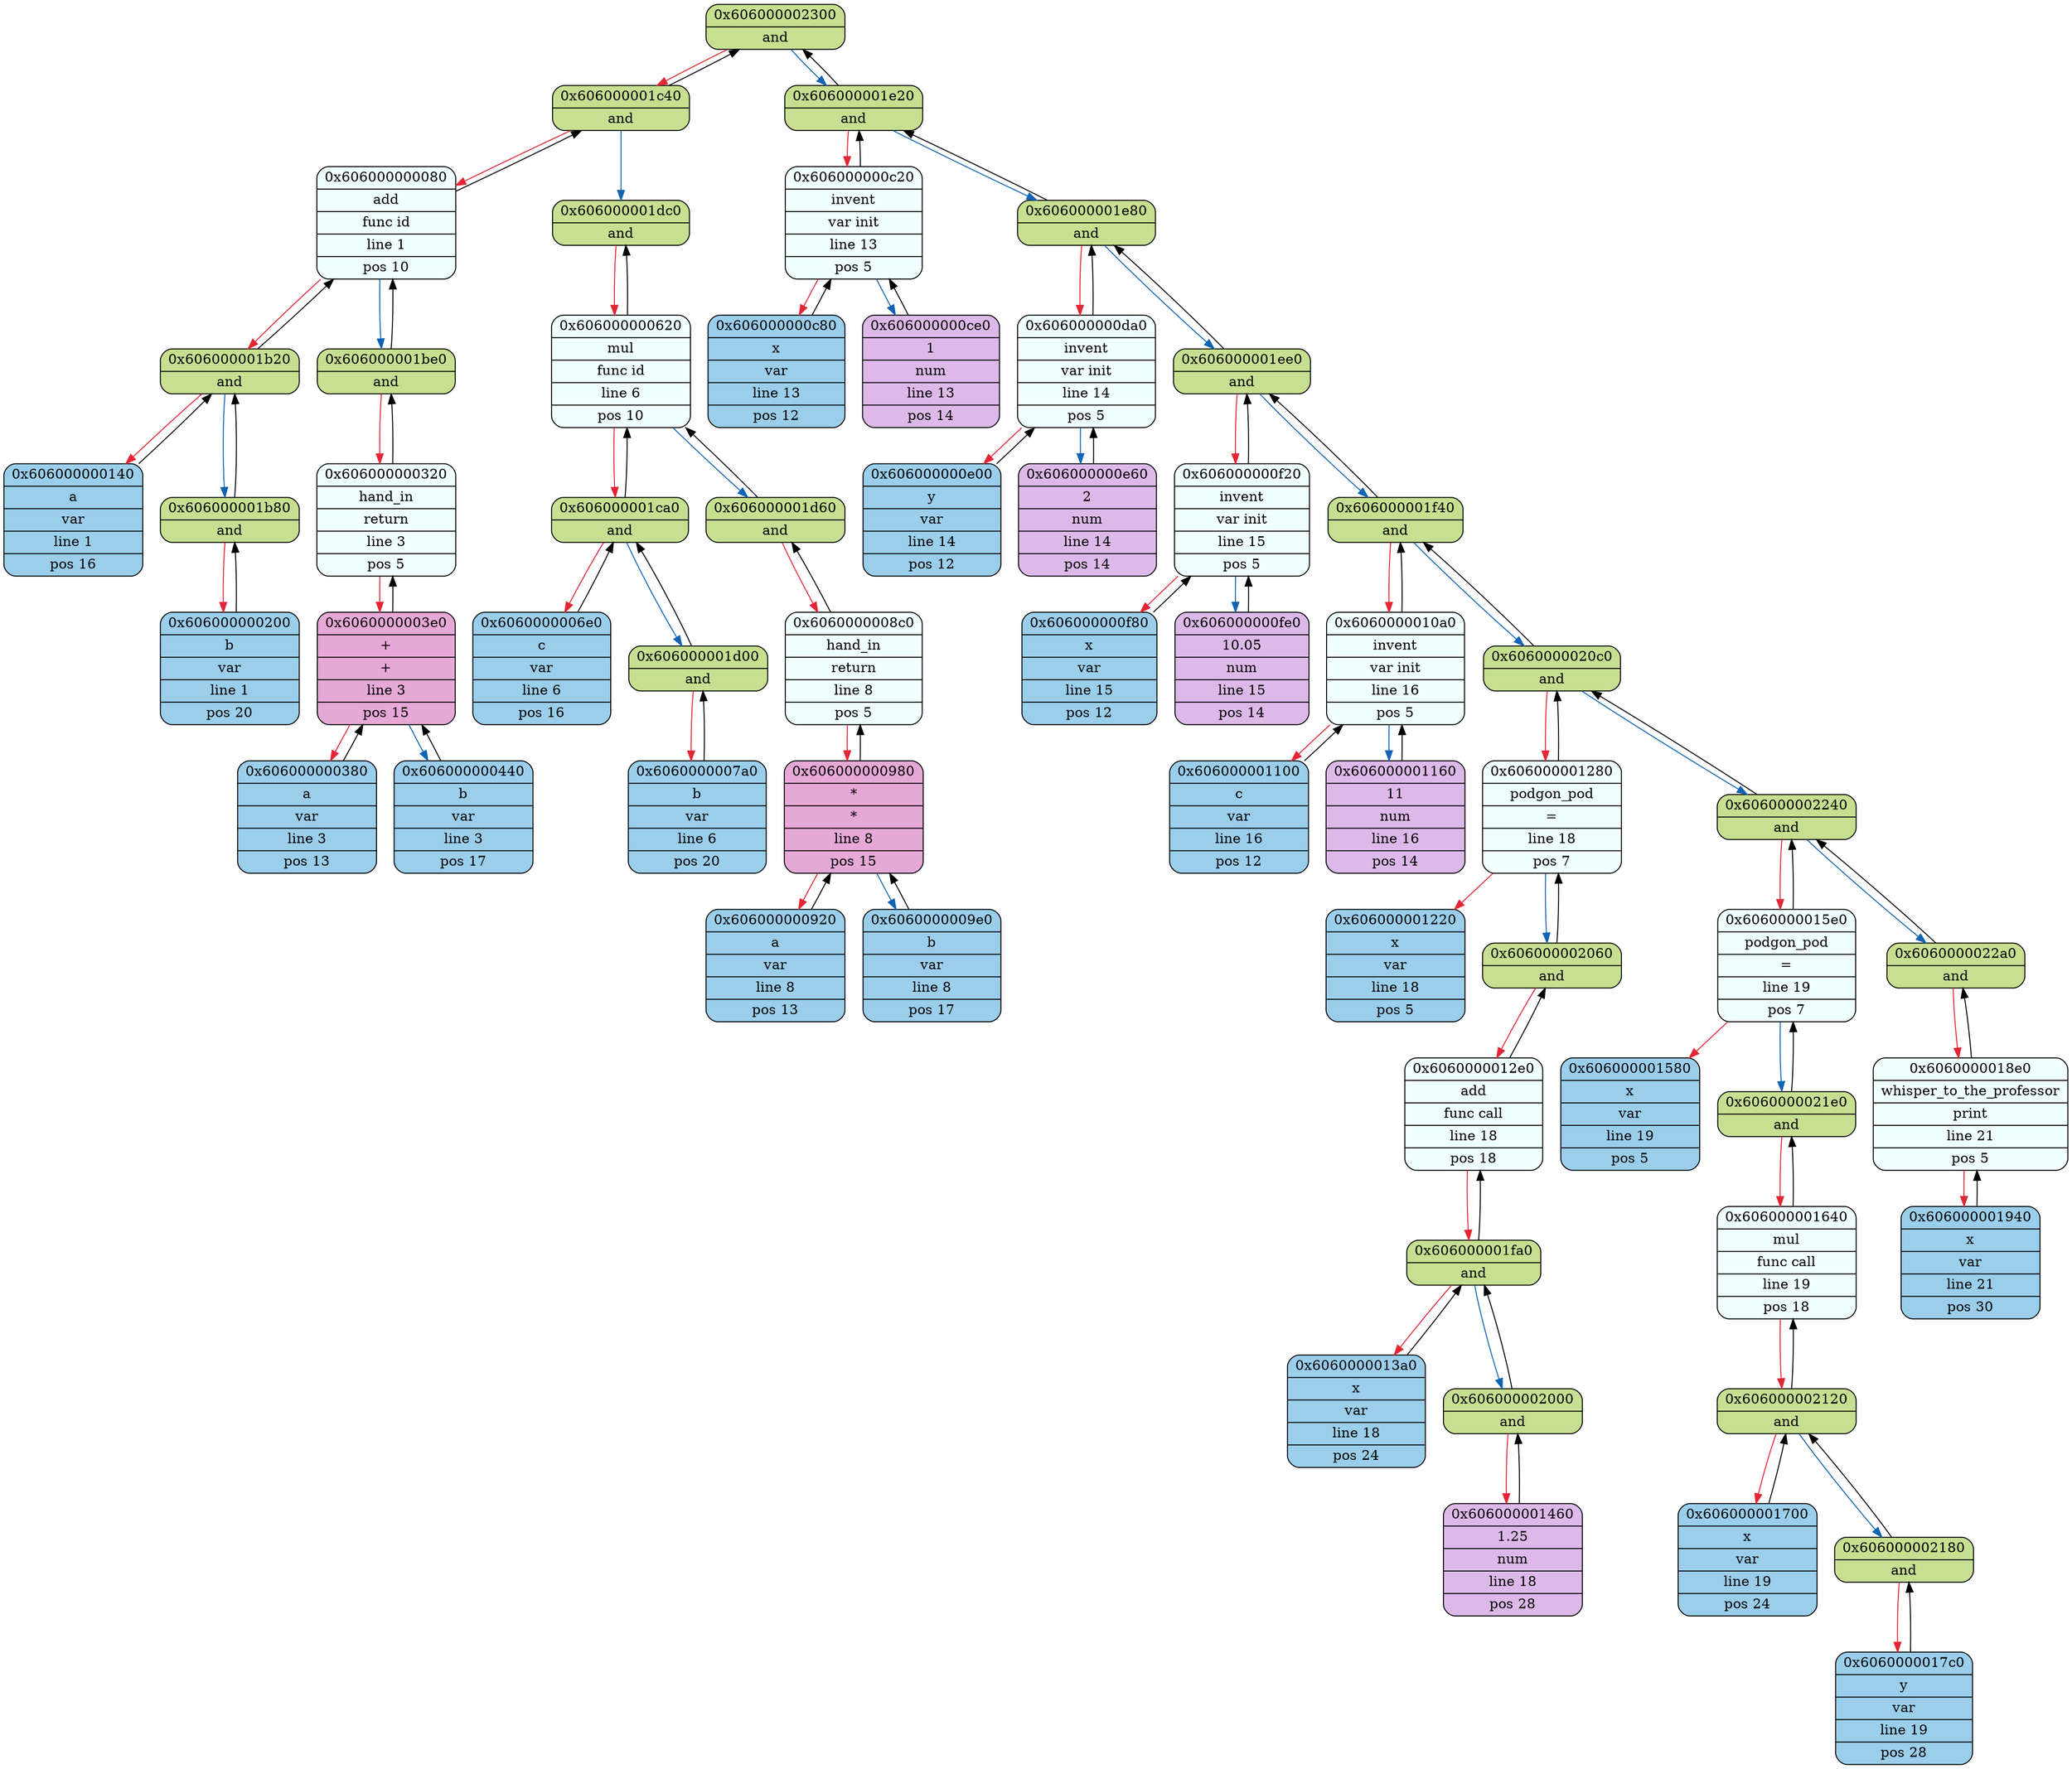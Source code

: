 digraph
{
    node_0x606000002300[shape = Mrecord, label = "{{0x606000002300} | {and}}", style = "filled", fillcolor = "#C6DF90"];
    node_0x606000001c40[shape = Mrecord, label = "{{0x606000001c40} | {and}}", style = "filled", fillcolor = "#C6DF90"];
    node_0x606000000080[shape = Mrecord, label = "{{0x606000000080} | {add} | {func id} | {line 1} | {pos 10}}", style = "filled", fillcolor = "#F0FFFF"];
    node_0x606000001b20[shape = Mrecord, label = "{{0x606000001b20} | {and}}", style = "filled", fillcolor = "#C6DF90"];
    node_0x606000000140[shape = Mrecord, label = "{{0x606000000140} | {a} | {var} | {line 1} | {pos 16}}", style = "filled", fillcolor = "#9ACEEB"];
    node_0x606000001b80[shape = Mrecord, label = "{{0x606000001b80} | {and}}", style = "filled", fillcolor = "#C6DF90"];
    node_0x606000000200[shape = Mrecord, label = "{{0x606000000200} | {b} | {var} | {line 1} | {pos 20}}", style = "filled", fillcolor = "#9ACEEB"];
    node_0x606000001be0[shape = Mrecord, label = "{{0x606000001be0} | {and}}", style = "filled", fillcolor = "#C6DF90"];
    node_0x606000000320[shape = Mrecord, label = "{{0x606000000320} | {hand_in} | {return} | {line 3} | {pos 5}}", style = "filled", fillcolor = "#F0FFFF"];
    node_0x6060000003e0[shape = Mrecord, label = "{{0x6060000003e0} | {+} | {+} | {line 3} | {pos 15}}", style = "filled", fillcolor = "#E6A8D7"];
    node_0x606000000380[shape = Mrecord, label = "{{0x606000000380} | {a} | {var} | {line 3} | {pos 13}}", style = "filled", fillcolor = "#9ACEEB"];
    node_0x606000000440[shape = Mrecord, label = "{{0x606000000440} | {b} | {var} | {line 3} | {pos 17}}", style = "filled", fillcolor = "#9ACEEB"];
    node_0x606000001dc0[shape = Mrecord, label = "{{0x606000001dc0} | {and}}", style = "filled", fillcolor = "#C6DF90"];
    node_0x606000000620[shape = Mrecord, label = "{{0x606000000620} | {mul} | {func id} | {line 6} | {pos 10}}", style = "filled", fillcolor = "#F0FFFF"];
    node_0x606000001ca0[shape = Mrecord, label = "{{0x606000001ca0} | {and}}", style = "filled", fillcolor = "#C6DF90"];
    node_0x6060000006e0[shape = Mrecord, label = "{{0x6060000006e0} | {c} | {var} | {line 6} | {pos 16}}", style = "filled", fillcolor = "#9ACEEB"];
    node_0x606000001d00[shape = Mrecord, label = "{{0x606000001d00} | {and}}", style = "filled", fillcolor = "#C6DF90"];
    node_0x6060000007a0[shape = Mrecord, label = "{{0x6060000007a0} | {b} | {var} | {line 6} | {pos 20}}", style = "filled", fillcolor = "#9ACEEB"];
    node_0x606000001d60[shape = Mrecord, label = "{{0x606000001d60} | {and}}", style = "filled", fillcolor = "#C6DF90"];
    node_0x6060000008c0[shape = Mrecord, label = "{{0x6060000008c0} | {hand_in} | {return} | {line 8} | {pos 5}}", style = "filled", fillcolor = "#F0FFFF"];
    node_0x606000000980[shape = Mrecord, label = "{{0x606000000980} | {*} | {*} | {line 8} | {pos 15}}", style = "filled", fillcolor = "#E6A8D7"];
    node_0x606000000920[shape = Mrecord, label = "{{0x606000000920} | {a} | {var} | {line 8} | {pos 13}}", style = "filled", fillcolor = "#9ACEEB"];
    node_0x6060000009e0[shape = Mrecord, label = "{{0x6060000009e0} | {b} | {var} | {line 8} | {pos 17}}", style = "filled", fillcolor = "#9ACEEB"];
    node_0x606000001e20[shape = Mrecord, label = "{{0x606000001e20} | {and}}", style = "filled", fillcolor = "#C6DF90"];
    node_0x606000000c20[shape = Mrecord, label = "{{0x606000000c20} | {invent} | {var init} | {line 13} | {pos 5}}", style = "filled", fillcolor = "#F0FFFF"];
    node_0x606000000c80[shape = Mrecord, label = "{{0x606000000c80} | {x} | {var} | {line 13} | {pos 12}}", style = "filled", fillcolor = "#9ACEEB"];
    node_0x606000000ce0[shape = Mrecord, label = "{{0x606000000ce0} | {1} | {num} | {line 13} | {pos 14}}", style = "filled", fillcolor = "#DDB9E9"];
    node_0x606000001e80[shape = Mrecord, label = "{{0x606000001e80} | {and}}", style = "filled", fillcolor = "#C6DF90"];
    node_0x606000000da0[shape = Mrecord, label = "{{0x606000000da0} | {invent} | {var init} | {line 14} | {pos 5}}", style = "filled", fillcolor = "#F0FFFF"];
    node_0x606000000e00[shape = Mrecord, label = "{{0x606000000e00} | {y} | {var} | {line 14} | {pos 12}}", style = "filled", fillcolor = "#9ACEEB"];
    node_0x606000000e60[shape = Mrecord, label = "{{0x606000000e60} | {2} | {num} | {line 14} | {pos 14}}", style = "filled", fillcolor = "#DDB9E9"];
    node_0x606000001ee0[shape = Mrecord, label = "{{0x606000001ee0} | {and}}", style = "filled", fillcolor = "#C6DF90"];
    node_0x606000000f20[shape = Mrecord, label = "{{0x606000000f20} | {invent} | {var init} | {line 15} | {pos 5}}", style = "filled", fillcolor = "#F0FFFF"];
    node_0x606000000f80[shape = Mrecord, label = "{{0x606000000f80} | {x} | {var} | {line 15} | {pos 12}}", style = "filled", fillcolor = "#9ACEEB"];
    node_0x606000000fe0[shape = Mrecord, label = "{{0x606000000fe0} | {10.05} | {num} | {line 15} | {pos 14}}", style = "filled", fillcolor = "#DDB9E9"];
    node_0x606000001f40[shape = Mrecord, label = "{{0x606000001f40} | {and}}", style = "filled", fillcolor = "#C6DF90"];
    node_0x6060000010a0[shape = Mrecord, label = "{{0x6060000010a0} | {invent} | {var init} | {line 16} | {pos 5}}", style = "filled", fillcolor = "#F0FFFF"];
    node_0x606000001100[shape = Mrecord, label = "{{0x606000001100} | {c} | {var} | {line 16} | {pos 12}}", style = "filled", fillcolor = "#9ACEEB"];
    node_0x606000001160[shape = Mrecord, label = "{{0x606000001160} | {11} | {num} | {line 16} | {pos 14}}", style = "filled", fillcolor = "#DDB9E9"];
    node_0x6060000020c0[shape = Mrecord, label = "{{0x6060000020c0} | {and}}", style = "filled", fillcolor = "#C6DF90"];
    node_0x606000001280[shape = Mrecord, label = "{{0x606000001280} | {podgon_pod} | {=} | {line 18} | {pos 7}}", style = "filled", fillcolor = "#F0FFFF"];
    node_0x606000001220[shape = Mrecord, label = "{{0x606000001220} | {x} | {var} | {line 18} | {pos 5}}", style = "filled", fillcolor = "#9ACEEB"];
    node_0x606000002060[shape = Mrecord, label = "{{0x606000002060} | {and}}", style = "filled", fillcolor = "#C6DF90"];
    node_0x6060000012e0[shape = Mrecord, label = "{{0x6060000012e0} | {add} | {func call} | {line 18} | {pos 18}}", style = "filled", fillcolor = "#F0FFFF"];
    node_0x606000001fa0[shape = Mrecord, label = "{{0x606000001fa0} | {and}}", style = "filled", fillcolor = "#C6DF90"];
    node_0x6060000013a0[shape = Mrecord, label = "{{0x6060000013a0} | {x} | {var} | {line 18} | {pos 24}}", style = "filled", fillcolor = "#9ACEEB"];
    node_0x606000002000[shape = Mrecord, label = "{{0x606000002000} | {and}}", style = "filled", fillcolor = "#C6DF90"];
    node_0x606000001460[shape = Mrecord, label = "{{0x606000001460} | {1.25} | {num} | {line 18} | {pos 28}}", style = "filled", fillcolor = "#DDB9E9"];
    node_0x606000002240[shape = Mrecord, label = "{{0x606000002240} | {and}}", style = "filled", fillcolor = "#C6DF90"];
    node_0x6060000015e0[shape = Mrecord, label = "{{0x6060000015e0} | {podgon_pod} | {=} | {line 19} | {pos 7}}", style = "filled", fillcolor = "#F0FFFF"];
    node_0x606000001580[shape = Mrecord, label = "{{0x606000001580} | {x} | {var} | {line 19} | {pos 5}}", style = "filled", fillcolor = "#9ACEEB"];
    node_0x6060000021e0[shape = Mrecord, label = "{{0x6060000021e0} | {and}}", style = "filled", fillcolor = "#C6DF90"];
    node_0x606000001640[shape = Mrecord, label = "{{0x606000001640} | {mul} | {func call} | {line 19} | {pos 18}}", style = "filled", fillcolor = "#F0FFFF"];
    node_0x606000002120[shape = Mrecord, label = "{{0x606000002120} | {and}}", style = "filled", fillcolor = "#C6DF90"];
    node_0x606000001700[shape = Mrecord, label = "{{0x606000001700} | {x} | {var} | {line 19} | {pos 24}}", style = "filled", fillcolor = "#9ACEEB"];
    node_0x606000002180[shape = Mrecord, label = "{{0x606000002180} | {and}}", style = "filled", fillcolor = "#C6DF90"];
    node_0x6060000017c0[shape = Mrecord, label = "{{0x6060000017c0} | {y} | {var} | {line 19} | {pos 28}}", style = "filled", fillcolor = "#9ACEEB"];
    node_0x6060000022a0[shape = Mrecord, label = "{{0x6060000022a0} | {and}}", style = "filled", fillcolor = "#C6DF90"];
    node_0x6060000018e0[shape = Mrecord, label = "{{0x6060000018e0} | {whisper_to_the_professor} | {print} | {line 21} | {pos 5}}", style = "filled", fillcolor = "#F0FFFF"];
    node_0x606000001940[shape = Mrecord, label = "{{0x606000001940} | {x} | {var} | {line 21} | {pos 30}}", style = "filled", fillcolor = "#9ACEEB"];
    node_0x606000001c40->node_0x606000002300 [color = "#000000"];
    node_0x606000002300->node_0x606000001c40 [color = "#E32636"];
    node_0x606000000080->node_0x606000001c40 [color = "#000000"];
    node_0x606000001c40->node_0x606000000080 [color = "#E32636"];
    node_0x606000001b20->node_0x606000000080 [color = "#000000"];
    node_0x606000000080->node_0x606000001b20 [color = "#E32636"];
    node_0x606000000140->node_0x606000001b20 [color = "#000000"];
    node_0x606000001b20->node_0x606000000140 [color = "#E32636"];
    node_0x606000001b80->node_0x606000001b20 [color = "#000000"];
    node_0x606000001b20->node_0x606000001b80 [color = "#1164B4"];
    node_0x606000000200->node_0x606000001b80 [color = "#000000"];
    node_0x606000001b80->node_0x606000000200 [color = "#E32636"];
    node_0x606000001be0->node_0x606000000080 [color = "#000000"];
    node_0x606000000080->node_0x606000001be0 [color = "#1164B4"];
    node_0x606000000320->node_0x606000001be0 [color = "#000000"];
    node_0x606000001be0->node_0x606000000320 [color = "#E32636"];
    node_0x6060000003e0->node_0x606000000320 [color = "#000000"];
    node_0x606000000320->node_0x6060000003e0 [color = "#E32636"];
    node_0x606000000380->node_0x6060000003e0 [color = "#000000"];
    node_0x6060000003e0->node_0x606000000380 [color = "#E32636"];
    node_0x606000000440->node_0x6060000003e0 [color = "#000000"];
    node_0x6060000003e0->node_0x606000000440 [color = "#1164B4"];
    node_0x606000001c40->node_0x606000001dc0 [color = "#1164B4"];
    node_0x606000000620->node_0x606000001dc0 [color = "#000000"];
    node_0x606000001dc0->node_0x606000000620 [color = "#E32636"];
    node_0x606000001ca0->node_0x606000000620 [color = "#000000"];
    node_0x606000000620->node_0x606000001ca0 [color = "#E32636"];
    node_0x6060000006e0->node_0x606000001ca0 [color = "#000000"];
    node_0x606000001ca0->node_0x6060000006e0 [color = "#E32636"];
    node_0x606000001d00->node_0x606000001ca0 [color = "#000000"];
    node_0x606000001ca0->node_0x606000001d00 [color = "#1164B4"];
    node_0x6060000007a0->node_0x606000001d00 [color = "#000000"];
    node_0x606000001d00->node_0x6060000007a0 [color = "#E32636"];
    node_0x606000001d60->node_0x606000000620 [color = "#000000"];
    node_0x606000000620->node_0x606000001d60 [color = "#1164B4"];
    node_0x6060000008c0->node_0x606000001d60 [color = "#000000"];
    node_0x606000001d60->node_0x6060000008c0 [color = "#E32636"];
    node_0x606000000980->node_0x6060000008c0 [color = "#000000"];
    node_0x6060000008c0->node_0x606000000980 [color = "#E32636"];
    node_0x606000000920->node_0x606000000980 [color = "#000000"];
    node_0x606000000980->node_0x606000000920 [color = "#E32636"];
    node_0x6060000009e0->node_0x606000000980 [color = "#000000"];
    node_0x606000000980->node_0x6060000009e0 [color = "#1164B4"];
    node_0x606000001e20->node_0x606000002300 [color = "#000000"];
    node_0x606000002300->node_0x606000001e20 [color = "#1164B4"];
    node_0x606000000c20->node_0x606000001e20 [color = "#000000"];
    node_0x606000001e20->node_0x606000000c20 [color = "#E32636"];
    node_0x606000000c80->node_0x606000000c20 [color = "#000000"];
    node_0x606000000c20->node_0x606000000c80 [color = "#E32636"];
    node_0x606000000ce0->node_0x606000000c20 [color = "#000000"];
    node_0x606000000c20->node_0x606000000ce0 [color = "#1164B4"];
    node_0x606000001e80->node_0x606000001e20 [color = "#000000"];
    node_0x606000001e20->node_0x606000001e80 [color = "#1164B4"];
    node_0x606000000da0->node_0x606000001e80 [color = "#000000"];
    node_0x606000001e80->node_0x606000000da0 [color = "#E32636"];
    node_0x606000000e00->node_0x606000000da0 [color = "#000000"];
    node_0x606000000da0->node_0x606000000e00 [color = "#E32636"];
    node_0x606000000e60->node_0x606000000da0 [color = "#000000"];
    node_0x606000000da0->node_0x606000000e60 [color = "#1164B4"];
    node_0x606000001ee0->node_0x606000001e80 [color = "#000000"];
    node_0x606000001e80->node_0x606000001ee0 [color = "#1164B4"];
    node_0x606000000f20->node_0x606000001ee0 [color = "#000000"];
    node_0x606000001ee0->node_0x606000000f20 [color = "#E32636"];
    node_0x606000000f80->node_0x606000000f20 [color = "#000000"];
    node_0x606000000f20->node_0x606000000f80 [color = "#E32636"];
    node_0x606000000fe0->node_0x606000000f20 [color = "#000000"];
    node_0x606000000f20->node_0x606000000fe0 [color = "#1164B4"];
    node_0x606000001f40->node_0x606000001ee0 [color = "#000000"];
    node_0x606000001ee0->node_0x606000001f40 [color = "#1164B4"];
    node_0x6060000010a0->node_0x606000001f40 [color = "#000000"];
    node_0x606000001f40->node_0x6060000010a0 [color = "#E32636"];
    node_0x606000001100->node_0x6060000010a0 [color = "#000000"];
    node_0x6060000010a0->node_0x606000001100 [color = "#E32636"];
    node_0x606000001160->node_0x6060000010a0 [color = "#000000"];
    node_0x6060000010a0->node_0x606000001160 [color = "#1164B4"];
    node_0x6060000020c0->node_0x606000001f40 [color = "#000000"];
    node_0x606000001f40->node_0x6060000020c0 [color = "#1164B4"];
    node_0x606000001280->node_0x6060000020c0 [color = "#000000"];
    node_0x6060000020c0->node_0x606000001280 [color = "#E32636"];
    node_0x606000001280->node_0x606000001220 [color = "#E32636"];
    node_0x606000002060->node_0x606000001280 [color = "#000000"];
    node_0x606000001280->node_0x606000002060 [color = "#1164B4"];
    node_0x6060000012e0->node_0x606000002060 [color = "#000000"];
    node_0x606000002060->node_0x6060000012e0 [color = "#E32636"];
    node_0x606000001fa0->node_0x6060000012e0 [color = "#000000"];
    node_0x6060000012e0->node_0x606000001fa0 [color = "#E32636"];
    node_0x6060000013a0->node_0x606000001fa0 [color = "#000000"];
    node_0x606000001fa0->node_0x6060000013a0 [color = "#E32636"];
    node_0x606000002000->node_0x606000001fa0 [color = "#000000"];
    node_0x606000001fa0->node_0x606000002000 [color = "#1164B4"];
    node_0x606000001460->node_0x606000002000 [color = "#000000"];
    node_0x606000002000->node_0x606000001460 [color = "#E32636"];
    node_0x606000002240->node_0x6060000020c0 [color = "#000000"];
    node_0x6060000020c0->node_0x606000002240 [color = "#1164B4"];
    node_0x6060000015e0->node_0x606000002240 [color = "#000000"];
    node_0x606000002240->node_0x6060000015e0 [color = "#E32636"];
    node_0x6060000015e0->node_0x606000001580 [color = "#E32636"];
    node_0x6060000021e0->node_0x6060000015e0 [color = "#000000"];
    node_0x6060000015e0->node_0x6060000021e0 [color = "#1164B4"];
    node_0x606000001640->node_0x6060000021e0 [color = "#000000"];
    node_0x6060000021e0->node_0x606000001640 [color = "#E32636"];
    node_0x606000002120->node_0x606000001640 [color = "#000000"];
    node_0x606000001640->node_0x606000002120 [color = "#E32636"];
    node_0x606000001700->node_0x606000002120 [color = "#000000"];
    node_0x606000002120->node_0x606000001700 [color = "#E32636"];
    node_0x606000002180->node_0x606000002120 [color = "#000000"];
    node_0x606000002120->node_0x606000002180 [color = "#1164B4"];
    node_0x6060000017c0->node_0x606000002180 [color = "#000000"];
    node_0x606000002180->node_0x6060000017c0 [color = "#E32636"];
    node_0x6060000022a0->node_0x606000002240 [color = "#000000"];
    node_0x606000002240->node_0x6060000022a0 [color = "#1164B4"];
    node_0x6060000018e0->node_0x6060000022a0 [color = "#000000"];
    node_0x6060000022a0->node_0x6060000018e0 [color = "#E32636"];
    node_0x606000001940->node_0x6060000018e0 [color = "#000000"];
    node_0x6060000018e0->node_0x606000001940 [color = "#E32636"];
}